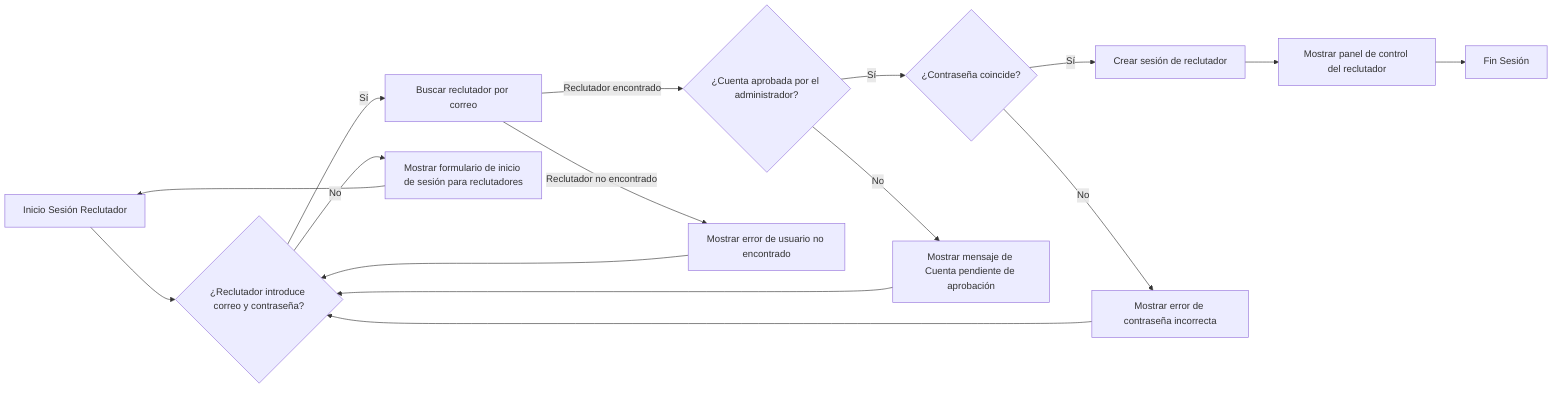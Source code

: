 graph LR
    A[Inicio Sesión Reclutador] --> B{¿Reclutador introduce correo y contraseña?};
    B -- Sí --> C[Buscar reclutador por correo];
    C -- Reclutador encontrado --> D{¿Cuenta aprobada por el administrador?};
    D -- Sí --> E{¿Contraseña coincide?};
    E -- Sí --> F[Crear sesión de reclutador];
    F --> G[Mostrar panel de control del reclutador];
    E -- No --> H[Mostrar error de contraseña incorrecta];
    H --> B;
    D -- No --> I[Mostrar mensaje de Cuenta pendiente de aprobación];
    I --> B;
    C -- Reclutador no encontrado --> J[Mostrar error de usuario no encontrado];
    J --> B;
    B -- No --> K[Mostrar formulario de inicio de sesión para reclutadores];
    K --> A;
    G --> L[Fin Sesión];